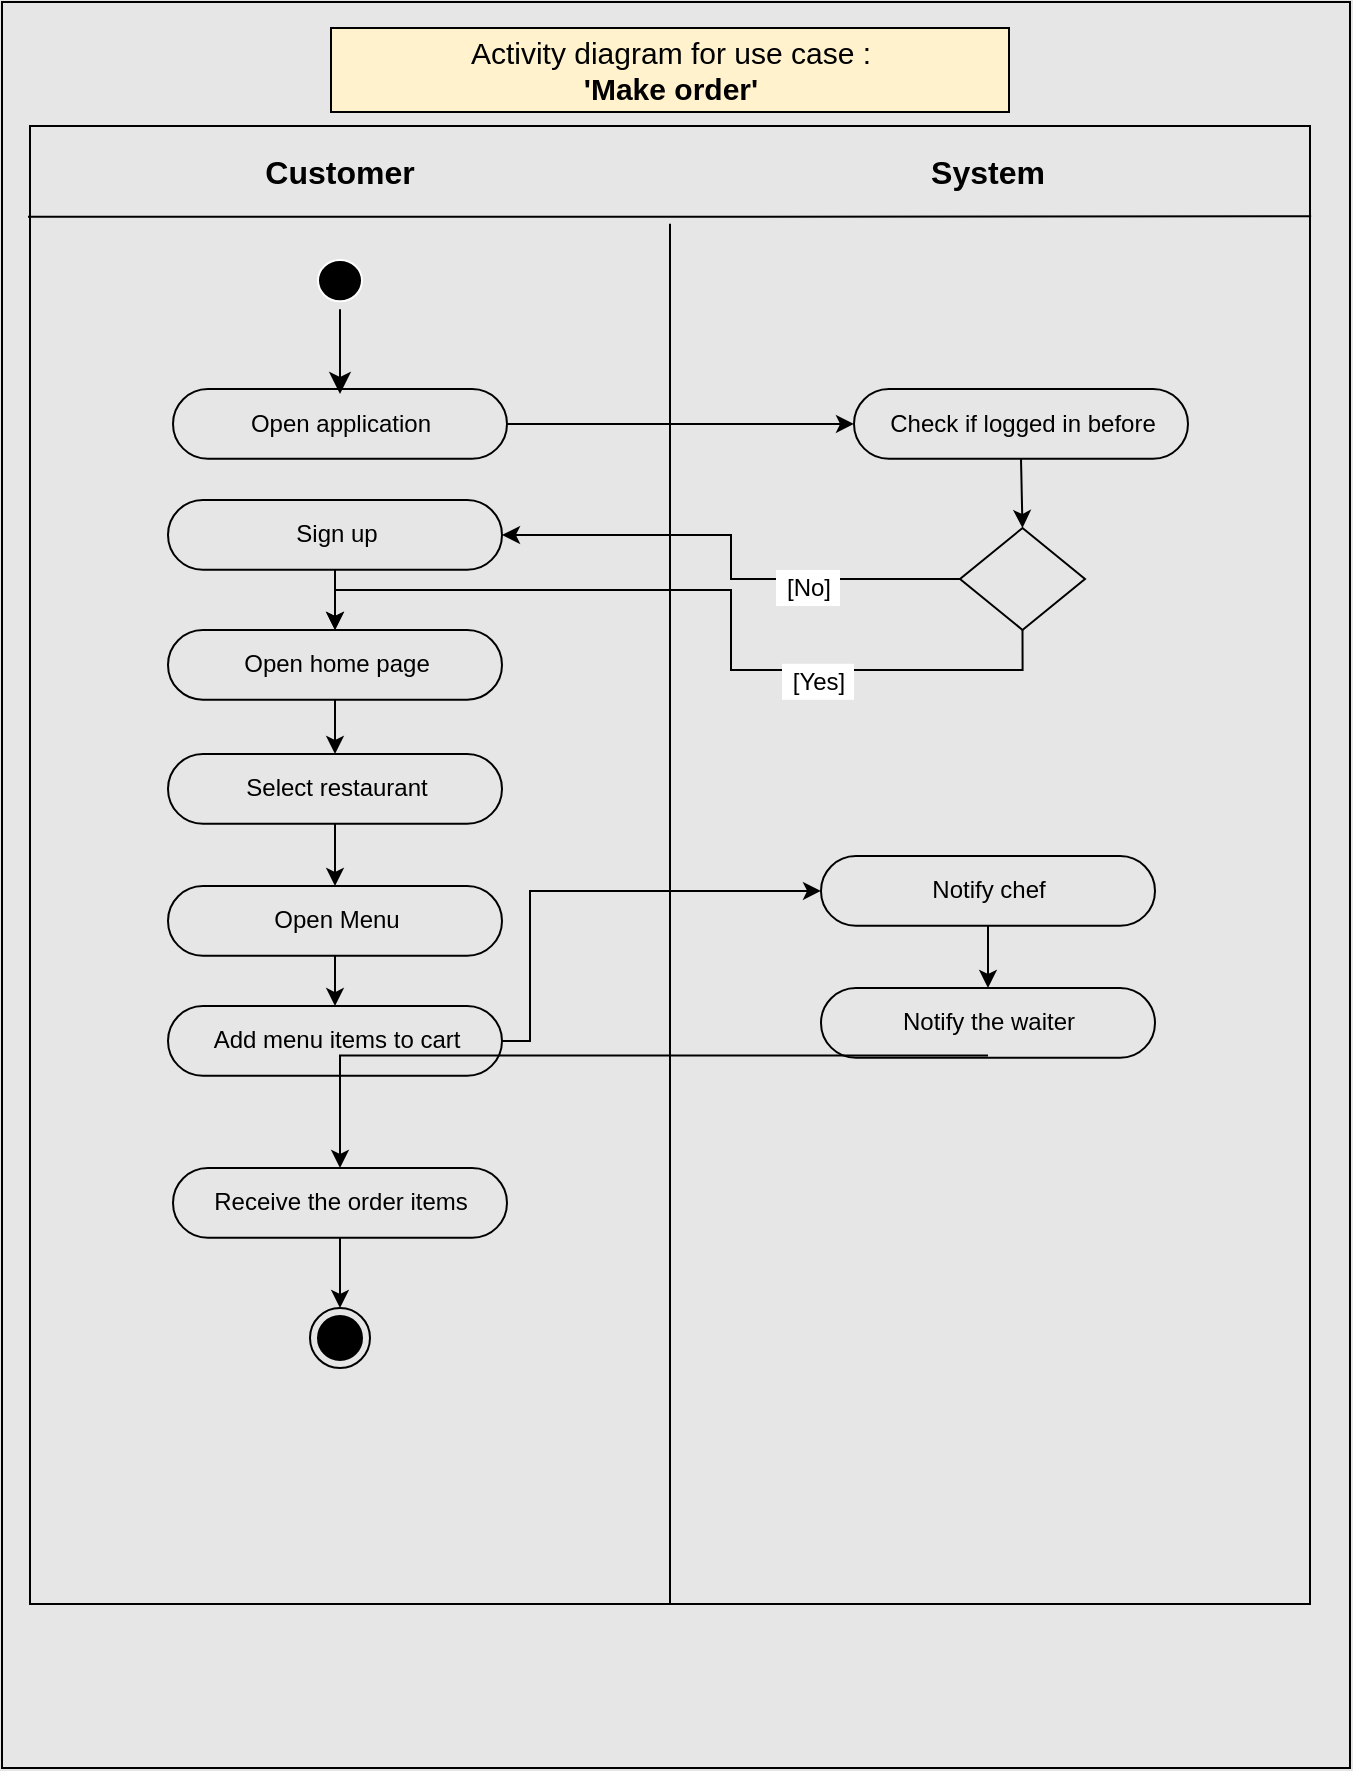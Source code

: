 <mxfile version="12.4.2" type="device" pages="6"><diagram id="Rqbdhm_RGkJyxg6phgdM" name="Activity-Make order"><mxGraphModel dx="868" dy="510" grid="0" gridSize="10" guides="1" tooltips="1" connect="1" arrows="1" fold="1" page="1" pageScale="1" pageWidth="700" pageHeight="1000" background="#E6E6E6" math="0" shadow="0"><root><mxCell id="tEahOFMlgHGcxigQ1SdP-0"/><mxCell id="tEahOFMlgHGcxigQ1SdP-1" parent="tEahOFMlgHGcxigQ1SdP-0"/><mxCell id="I73YzoN76-NSTYWMZ5BO-38" value="" style="rounded=0;whiteSpace=wrap;html=1;strokeColor=#000000;fillColor=none;" parent="tEahOFMlgHGcxigQ1SdP-1" vertex="1"><mxGeometry x="6" y="3" width="674" height="883" as="geometry"/></mxCell><mxCell id="-eePMjC8ENAwDKY_awbj-4" value="" style="group" parent="tEahOFMlgHGcxigQ1SdP-1" vertex="1" connectable="0"><mxGeometry x="20" y="65" width="640" height="739" as="geometry"/></mxCell><mxCell id="I73YzoN76-NSTYWMZ5BO-21" value="" style="group" parent="-eePMjC8ENAwDKY_awbj-4" vertex="1" connectable="0"><mxGeometry width="640" height="739" as="geometry"/></mxCell><mxCell id="-eePMjC8ENAwDKY_awbj-0" value="" style="rounded=0;whiteSpace=wrap;html=1;fillColor=none;" parent="I73YzoN76-NSTYWMZ5BO-21" vertex="1"><mxGeometry width="640" height="739" as="geometry"/></mxCell><mxCell id="-eePMjC8ENAwDKY_awbj-1" style="edgeStyle=orthogonalEdgeStyle;rounded=0;orthogonalLoop=1;jettySize=auto;html=1;entryX=0.5;entryY=1;entryDx=0;entryDy=0;endArrow=none;endFill=0;" parent="I73YzoN76-NSTYWMZ5BO-21" target="-eePMjC8ENAwDKY_awbj-0" edge="1"><mxGeometry relative="1" as="geometry"><Array as="points"><mxPoint x="320" y="340.987"/><mxPoint x="320" y="340.987"/></Array><mxPoint x="320" y="48.879" as="sourcePoint"/></mxGeometry></mxCell><mxCell id="-eePMjC8ENAwDKY_awbj-2" value="" style="endArrow=none;html=1;entryX=1.004;entryY=0.061;entryDx=0;entryDy=0;entryPerimeter=0;" parent="I73YzoN76-NSTYWMZ5BO-21" edge="1"><mxGeometry width="50" height="50" relative="1" as="geometry"><mxPoint x="-1" y="45.387" as="sourcePoint"/><mxPoint x="640.56" y="45.079" as="targetPoint"/><Array as="points"><mxPoint x="283" y="45.387"/></Array></mxGeometry></mxCell><mxCell id="I73YzoN76-NSTYWMZ5BO-36" value="" style="ellipse;html=1;shape=endState;fillColor=#000000;strokeColor=#000000;" parent="I73YzoN76-NSTYWMZ5BO-21" vertex="1"><mxGeometry x="140" y="591" width="30" height="30" as="geometry"/></mxCell><mxCell id="byMMqsUKfS7b24Fe9JxP-0" value="" style="ellipse;html=1;shape=startState;fillColor=#000000;strokeColor=#FFFFFF;" parent="I73YzoN76-NSTYWMZ5BO-21" vertex="1"><mxGeometry x="140" y="63" width="30" height="28.59" as="geometry"/></mxCell><mxCell id="jWrWxC2gtm3_AnJRXNDW-0" value="Open home page" style="html=1;dashed=0;whitespace=wrap;shape=mxgraph.dfd.start;fillColor=none;" parent="I73YzoN76-NSTYWMZ5BO-21" vertex="1"><mxGeometry x="69" y="251.981" width="167" height="34.913" as="geometry"/></mxCell><mxCell id="ymzqvd3mUtJPK5VjOT25-7" style="edgeStyle=orthogonalEdgeStyle;rounded=0;orthogonalLoop=1;jettySize=auto;html=1;exitX=1;exitY=0.5;exitDx=0;exitDy=0;exitPerimeter=0;entryX=0;entryY=0.5;entryDx=0;entryDy=0;entryPerimeter=0;" parent="I73YzoN76-NSTYWMZ5BO-21" source="ymzqvd3mUtJPK5VjOT25-0" target="ymzqvd3mUtJPK5VjOT25-6" edge="1"><mxGeometry relative="1" as="geometry"><Array as="points"><mxPoint x="250" y="457"/><mxPoint x="250" y="382"/></Array></mxGeometry></mxCell><mxCell id="ymzqvd3mUtJPK5VjOT25-0" value="Add menu items to cart" style="html=1;dashed=0;whitespace=wrap;shape=mxgraph.dfd.start;fillColor=none;" parent="I73YzoN76-NSTYWMZ5BO-21" vertex="1"><mxGeometry x="69" y="440.001" width="167" height="34.913" as="geometry"/></mxCell><mxCell id="I73YzoN76-NSTYWMZ5BO-13" value="Open Menu" style="html=1;dashed=0;whitespace=wrap;shape=mxgraph.dfd.start;fillColor=none;" parent="I73YzoN76-NSTYWMZ5BO-21" vertex="1"><mxGeometry x="69" y="379.998" width="167" height="34.913" as="geometry"/></mxCell><mxCell id="ymzqvd3mUtJPK5VjOT25-1" value="" style="edgeStyle=orthogonalEdgeStyle;rounded=0;orthogonalLoop=1;jettySize=auto;html=1;" parent="I73YzoN76-NSTYWMZ5BO-21" source="I73YzoN76-NSTYWMZ5BO-13" target="ymzqvd3mUtJPK5VjOT25-0" edge="1"><mxGeometry relative="1" as="geometry"/></mxCell><mxCell id="ymzqvd3mUtJPK5VjOT25-5" style="edgeStyle=orthogonalEdgeStyle;rounded=0;orthogonalLoop=1;jettySize=auto;html=1;exitX=0.5;exitY=1;exitDx=0;exitDy=0;entryX=0.5;entryY=0.5;entryDx=0;entryDy=-17.457;entryPerimeter=0;" parent="I73YzoN76-NSTYWMZ5BO-21" source="I73YzoN76-NSTYWMZ5BO-2" target="jWrWxC2gtm3_AnJRXNDW-0" edge="1"><mxGeometry relative="1" as="geometry"/></mxCell><mxCell id="I73YzoN76-NSTYWMZ5BO-2" value="" style="rhombus;whiteSpace=wrap;html=1;fillColor=none;" parent="I73YzoN76-NSTYWMZ5BO-21" vertex="1"><mxGeometry x="465" y="201" width="62.5" height="50.98" as="geometry"/></mxCell><mxCell id="I73YzoN76-NSTYWMZ5BO-5" value="Sign up" style="html=1;dashed=0;whitespace=wrap;shape=mxgraph.dfd.start;fillColor=none;" parent="I73YzoN76-NSTYWMZ5BO-21" vertex="1"><mxGeometry x="69" y="186.998" width="167" height="34.913" as="geometry"/></mxCell><mxCell id="I73YzoN76-NSTYWMZ5BO-4" style="edgeStyle=orthogonalEdgeStyle;rounded=0;orthogonalLoop=1;jettySize=auto;html=1;exitX=0;exitY=0.5;exitDx=0;exitDy=0;entryX=1;entryY=0.5;entryDx=0;entryDy=0;entryPerimeter=0;" parent="I73YzoN76-NSTYWMZ5BO-21" source="I73YzoN76-NSTYWMZ5BO-2" target="I73YzoN76-NSTYWMZ5BO-5" edge="1"><mxGeometry relative="1" as="geometry"/></mxCell><mxCell id="jWrWxC2gtm3_AnJRXNDW-1" style="edgeStyle=orthogonalEdgeStyle;rounded=0;orthogonalLoop=1;jettySize=auto;html=1;exitX=0.5;exitY=0.5;exitDx=0;exitDy=17.457;exitPerimeter=0;entryX=0.5;entryY=0.5;entryDx=0;entryDy=-17.457;entryPerimeter=0;" parent="I73YzoN76-NSTYWMZ5BO-21" source="I73YzoN76-NSTYWMZ5BO-5" target="jWrWxC2gtm3_AnJRXNDW-0" edge="1"><mxGeometry relative="1" as="geometry"/></mxCell><mxCell id="I73YzoN76-NSTYWMZ5BO-12" value="Select restaurant" style="html=1;dashed=0;whitespace=wrap;shape=mxgraph.dfd.start;fillColor=none;" parent="I73YzoN76-NSTYWMZ5BO-21" vertex="1"><mxGeometry x="69" y="314.001" width="167" height="34.913" as="geometry"/></mxCell><mxCell id="I73YzoN76-NSTYWMZ5BO-14" value="" style="edgeStyle=orthogonalEdgeStyle;rounded=0;orthogonalLoop=1;jettySize=auto;html=1;" parent="I73YzoN76-NSTYWMZ5BO-21" source="I73YzoN76-NSTYWMZ5BO-12" target="I73YzoN76-NSTYWMZ5BO-13" edge="1"><mxGeometry relative="1" as="geometry"/></mxCell><mxCell id="hlt9Wd19kK6kmcLHwEMw-0" style="edgeStyle=orthogonalEdgeStyle;rounded=0;orthogonalLoop=1;jettySize=auto;html=1;exitX=0.5;exitY=0.5;exitDx=0;exitDy=17.457;exitPerimeter=0;entryX=0.5;entryY=0.5;entryDx=0;entryDy=-17.457;entryPerimeter=0;" parent="I73YzoN76-NSTYWMZ5BO-21" source="jWrWxC2gtm3_AnJRXNDW-0" target="I73YzoN76-NSTYWMZ5BO-12" edge="1"><mxGeometry relative="1" as="geometry"/></mxCell><mxCell id="I73YzoN76-NSTYWMZ5BO-10" value="[Yes]" style="text;html=1;align=center;verticalAlign=middle;resizable=0;points=[];;autosize=1;fillColor=#ffffff;" parent="I73YzoN76-NSTYWMZ5BO-21" vertex="1"><mxGeometry x="376" y="268.897" width="36" height="18" as="geometry"/></mxCell><mxCell id="I73YzoN76-NSTYWMZ5BO-19" value="Notify the waiter" style="html=1;dashed=0;whitespace=wrap;shape=mxgraph.dfd.start;fillColor=none;" parent="I73YzoN76-NSTYWMZ5BO-21" vertex="1"><mxGeometry x="395.5" y="430.998" width="167" height="34.913" as="geometry"/></mxCell><mxCell id="I73YzoN76-NSTYWMZ5BO-27" style="edgeStyle=orthogonalEdgeStyle;rounded=0;orthogonalLoop=1;jettySize=auto;html=1;exitX=0.5;exitY=0.5;exitDx=0;exitDy=16.252;exitPerimeter=0;entryX=0.5;entryY=0.5;entryDx=0;entryDy=-17.457;entryPerimeter=0;" parent="I73YzoN76-NSTYWMZ5BO-21" source="I73YzoN76-NSTYWMZ5BO-19" target="ymzqvd3mUtJPK5VjOT25-9" edge="1"><mxGeometry relative="1" as="geometry"><mxPoint x="479" y="520" as="targetPoint"/></mxGeometry></mxCell><mxCell id="ymzqvd3mUtJPK5VjOT25-8" style="edgeStyle=orthogonalEdgeStyle;rounded=0;orthogonalLoop=1;jettySize=auto;html=1;exitX=0.5;exitY=0.5;exitDx=0;exitDy=17.457;exitPerimeter=0;entryX=0.5;entryY=0.5;entryDx=0;entryDy=-17.457;entryPerimeter=0;" parent="I73YzoN76-NSTYWMZ5BO-21" source="ymzqvd3mUtJPK5VjOT25-6" target="I73YzoN76-NSTYWMZ5BO-19" edge="1"><mxGeometry relative="1" as="geometry"/></mxCell><mxCell id="ymzqvd3mUtJPK5VjOT25-6" value="Notify chef" style="html=1;dashed=0;whitespace=wrap;shape=mxgraph.dfd.start;fillColor=none;" parent="I73YzoN76-NSTYWMZ5BO-21" vertex="1"><mxGeometry x="395.5" y="364.998" width="167" height="34.913" as="geometry"/></mxCell><mxCell id="ymzqvd3mUtJPK5VjOT25-10" style="edgeStyle=orthogonalEdgeStyle;rounded=0;orthogonalLoop=1;jettySize=auto;html=1;exitX=0.5;exitY=0.5;exitDx=0;exitDy=17.457;exitPerimeter=0;entryX=0.5;entryY=0;entryDx=0;entryDy=0;" parent="I73YzoN76-NSTYWMZ5BO-21" source="ymzqvd3mUtJPK5VjOT25-9" target="I73YzoN76-NSTYWMZ5BO-36" edge="1"><mxGeometry relative="1" as="geometry"/></mxCell><mxCell id="ymzqvd3mUtJPK5VjOT25-9" value="Receive the order items" style="html=1;dashed=0;whitespace=wrap;shape=mxgraph.dfd.start;fillColor=none;" parent="I73YzoN76-NSTYWMZ5BO-21" vertex="1"><mxGeometry x="71.5" y="520.998" width="167" height="34.913" as="geometry"/></mxCell><mxCell id="-eePMjC8ENAwDKY_awbj-3" value="&lt;font style=&quot;font-size: 16px&quot;&gt;&lt;b&gt;Customer&lt;/b&gt;&lt;/font&gt;" style="text;html=1;strokeColor=none;fillColor=none;align=center;verticalAlign=middle;whiteSpace=wrap;rounded=0;" parent="-eePMjC8ENAwDKY_awbj-4" vertex="1"><mxGeometry x="135" y="11.638" width="40" height="23.276" as="geometry"/></mxCell><mxCell id="-eePMjC8ENAwDKY_awbj-5" value="&lt;font style=&quot;font-size: 16px&quot;&gt;&lt;b&gt;System&lt;/b&gt;&lt;/font&gt;" style="text;html=1;strokeColor=none;fillColor=none;align=center;verticalAlign=middle;whiteSpace=wrap;rounded=0;" parent="-eePMjC8ENAwDKY_awbj-4" vertex="1"><mxGeometry x="459" y="11.638" width="40" height="23.276" as="geometry"/></mxCell><mxCell id="I73YzoN76-NSTYWMZ5BO-1" value="" style="edgeStyle=orthogonalEdgeStyle;rounded=0;orthogonalLoop=1;jettySize=auto;html=1;" parent="-eePMjC8ENAwDKY_awbj-4" source="-eePMjC8ENAwDKY_awbj-8" target="I73YzoN76-NSTYWMZ5BO-0" edge="1"><mxGeometry relative="1" as="geometry"/></mxCell><mxCell id="-eePMjC8ENAwDKY_awbj-8" value="Open application" style="html=1;dashed=0;whitespace=wrap;shape=mxgraph.dfd.start;fillColor=none;" parent="-eePMjC8ENAwDKY_awbj-4" vertex="1"><mxGeometry x="71.5" y="131.507" width="167" height="34.913" as="geometry"/></mxCell><mxCell id="ymzqvd3mUtJPK5VjOT25-3" style="edgeStyle=orthogonalEdgeStyle;rounded=0;orthogonalLoop=1;jettySize=auto;html=1;exitX=0.5;exitY=0.5;exitDx=0;exitDy=17.457;exitPerimeter=0;entryX=0.5;entryY=0;entryDx=0;entryDy=0;" parent="-eePMjC8ENAwDKY_awbj-4" source="I73YzoN76-NSTYWMZ5BO-0" target="I73YzoN76-NSTYWMZ5BO-2" edge="1"><mxGeometry relative="1" as="geometry"/></mxCell><mxCell id="I73YzoN76-NSTYWMZ5BO-0" value="Check if logged in before" style="html=1;dashed=0;whitespace=wrap;shape=mxgraph.dfd.start;fillColor=none;" parent="-eePMjC8ENAwDKY_awbj-4" vertex="1"><mxGeometry x="412" y="131.507" width="167" height="34.913" as="geometry"/></mxCell><mxCell id="byMMqsUKfS7b24Fe9JxP-1" value="" style="edgeStyle=orthogonalEdgeStyle;html=1;verticalAlign=bottom;endArrow=classic;endSize=8;strokeColor=#000000;entryX=0.5;entryY=0.5;entryDx=0;entryDy=-15;entryPerimeter=0;endFill=1;" parent="-eePMjC8ENAwDKY_awbj-4" source="byMMqsUKfS7b24Fe9JxP-0" target="-eePMjC8ENAwDKY_awbj-8" edge="1"><mxGeometry relative="1" as="geometry"><mxPoint x="112" y="393.357" as="targetPoint"/></mxGeometry></mxCell><mxCell id="I73YzoN76-NSTYWMZ5BO-6" value="[No]" style="text;html=1;align=center;verticalAlign=middle;resizable=0;points=[];;autosize=1;fillColor=#ffffff;" parent="-eePMjC8ENAwDKY_awbj-4" vertex="1"><mxGeometry x="373" y="222.001" width="32" height="18" as="geometry"/></mxCell><mxCell id="I73YzoN76-NSTYWMZ5BO-22" value="&lt;h3&gt;&lt;font style=&quot;font-size: 15px ; font-weight: normal&quot;&gt;Activity diagram for use case :&lt;br&gt;&lt;/font&gt;&lt;font style=&quot;font-size: 15px&quot;&gt;'Make order'&lt;/font&gt;&lt;/h3&gt;" style="rounded=0;whiteSpace=wrap;html=1;strokeColor=#000000;fillColor=#fff2cc;" parent="tEahOFMlgHGcxigQ1SdP-1" vertex="1"><mxGeometry x="170.5" y="16" width="339" height="42" as="geometry"/></mxCell></root></mxGraphModel></diagram><diagram name="Activity-Search for restaurant" id="b-Wj9L1gXF5GwZsH4z2M"><mxGraphModel dx="868" dy="510" grid="0" gridSize="10" guides="1" tooltips="1" connect="1" arrows="1" fold="1" page="1" pageScale="1" pageWidth="700" pageHeight="1000" background="#E6E6E6" math="0" shadow="0"><root><mxCell id="qmMsr87fIabtTUcnb323-0"/><mxCell id="qmMsr87fIabtTUcnb323-1" parent="qmMsr87fIabtTUcnb323-0"/><mxCell id="qmMsr87fIabtTUcnb323-2" value="" style="rounded=0;whiteSpace=wrap;html=1;strokeColor=#000000;fillColor=none;" parent="qmMsr87fIabtTUcnb323-1" vertex="1"><mxGeometry x="6" y="3" width="674" height="816" as="geometry"/></mxCell><mxCell id="qmMsr87fIabtTUcnb323-3" value="" style="group" parent="qmMsr87fIabtTUcnb323-1" vertex="1" connectable="0"><mxGeometry x="20" y="65" width="640" height="739" as="geometry"/></mxCell><mxCell id="qmMsr87fIabtTUcnb323-4" value="" style="group" parent="qmMsr87fIabtTUcnb323-3" vertex="1" connectable="0"><mxGeometry width="640" height="739" as="geometry"/></mxCell><mxCell id="qmMsr87fIabtTUcnb323-5" value="" style="rounded=0;whiteSpace=wrap;html=1;fillColor=none;" parent="qmMsr87fIabtTUcnb323-4" vertex="1"><mxGeometry width="640" height="739" as="geometry"/></mxCell><mxCell id="qmMsr87fIabtTUcnb323-6" style="edgeStyle=orthogonalEdgeStyle;rounded=0;orthogonalLoop=1;jettySize=auto;html=1;entryX=0.5;entryY=1;entryDx=0;entryDy=0;endArrow=none;endFill=0;" parent="qmMsr87fIabtTUcnb323-4" target="qmMsr87fIabtTUcnb323-5" edge="1"><mxGeometry relative="1" as="geometry"><Array as="points"><mxPoint x="320" y="340.987"/><mxPoint x="320" y="340.987"/></Array><mxPoint x="320" y="48.879" as="sourcePoint"/></mxGeometry></mxCell><mxCell id="qmMsr87fIabtTUcnb323-7" value="" style="endArrow=none;html=1;entryX=1.004;entryY=0.061;entryDx=0;entryDy=0;entryPerimeter=0;" parent="qmMsr87fIabtTUcnb323-4" edge="1"><mxGeometry width="50" height="50" relative="1" as="geometry"><mxPoint x="-1" y="45.387" as="sourcePoint"/><mxPoint x="640.56" y="45.079" as="targetPoint"/><Array as="points"><mxPoint x="283" y="45.387"/></Array></mxGeometry></mxCell><mxCell id="qmMsr87fIabtTUcnb323-8" style="edgeStyle=orthogonalEdgeStyle;rounded=0;orthogonalLoop=1;jettySize=auto;html=1;exitX=0;exitY=0.5;exitDx=0;exitDy=0;entryX=0.5;entryY=0.5;entryDx=0;entryDy=-16.252;entryPerimeter=0;" parent="qmMsr87fIabtTUcnb323-4" source="qmMsr87fIabtTUcnb323-10" target="qmMsr87fIabtTUcnb323-12" edge="1"><mxGeometry relative="1" as="geometry"/></mxCell><mxCell id="qmMsr87fIabtTUcnb323-9" style="edgeStyle=orthogonalEdgeStyle;rounded=0;orthogonalLoop=1;jettySize=auto;html=1;exitX=1;exitY=0.5;exitDx=0;exitDy=0;entryX=0.5;entryY=0.5;entryDx=0;entryDy=-16.25;entryPerimeter=0;" parent="qmMsr87fIabtTUcnb323-4" source="qmMsr87fIabtTUcnb323-10" target="qmMsr87fIabtTUcnb323-14" edge="1"><mxGeometry relative="1" as="geometry"/></mxCell><mxCell id="qmMsr87fIabtTUcnb323-10" value="" style="rhombus;whiteSpace=wrap;html=1;fillColor=none;" parent="qmMsr87fIabtTUcnb323-4" vertex="1"><mxGeometry x="439" y="402.001" width="80" height="58.744" as="geometry"/></mxCell><mxCell id="qmMsr87fIabtTUcnb323-11" style="edgeStyle=orthogonalEdgeStyle;rounded=0;orthogonalLoop=1;jettySize=auto;html=1;exitX=0;exitY=0.5;exitDx=0;exitDy=0;exitPerimeter=0;entryX=0.5;entryY=0.5;entryDx=0;entryDy=-17.457;entryPerimeter=0;endArrow=classic;endFill=1;strokeColor=#000000;" parent="qmMsr87fIabtTUcnb323-4" source="qmMsr87fIabtTUcnb323-12" target="qmMsr87fIabtTUcnb323-18" edge="1"><mxGeometry relative="1" as="geometry"/></mxCell><mxCell id="qmMsr87fIabtTUcnb323-12" value="List the results" style="html=1;dashed=0;whitespace=wrap;shape=mxgraph.dfd.start;fillColor=none;" parent="qmMsr87fIabtTUcnb323-4" vertex="1"><mxGeometry x="332" y="488.002" width="113" height="34.913" as="geometry"/></mxCell><mxCell id="qmMsr87fIabtTUcnb323-13" style="edgeStyle=orthogonalEdgeStyle;rounded=0;orthogonalLoop=1;jettySize=auto;html=1;exitX=0.5;exitY=0.5;exitDx=0;exitDy=17.455;exitPerimeter=0;entryX=1;entryY=0.5;entryDx=0;entryDy=0;" parent="qmMsr87fIabtTUcnb323-4" target="qmMsr87fIabtTUcnb323-19" edge="1" source="qmMsr87fIabtTUcnb323-14"><mxGeometry relative="1" as="geometry"><mxPoint x="556.333" y="655.81" as="sourcePoint"/><mxPoint x="164.429" y="659.143" as="targetPoint"/><Array as="points"><mxPoint x="548" y="590"/></Array></mxGeometry></mxCell><mxCell id="qmMsr87fIabtTUcnb323-14" value="No matching results message" style="html=1;dashed=0;whitespace=wrap;shape=mxgraph.dfd.start;fillColor=none;" parent="qmMsr87fIabtTUcnb323-4" vertex="1"><mxGeometry x="462" y="488" width="172" height="34.91" as="geometry"/></mxCell><mxCell id="qmMsr87fIabtTUcnb323-15" value="[Found]" style="text;html=1;align=center;verticalAlign=middle;resizable=0;points=[];;autosize=1;fillColor=#ffffff;" parent="qmMsr87fIabtTUcnb323-4" vertex="1"><mxGeometry x="353" y="446.0" width="51" height="18" as="geometry"/></mxCell><mxCell id="qmMsr87fIabtTUcnb323-16" value="[Not found]" style="text;html=1;align=center;verticalAlign=middle;resizable=0;points=[];;autosize=1;fillColor=#ffffff;" parent="qmMsr87fIabtTUcnb323-4" vertex="1"><mxGeometry x="525" y="448.0" width="69" height="18" as="geometry"/></mxCell><mxCell id="qmMsr87fIabtTUcnb323-17" style="edgeStyle=orthogonalEdgeStyle;rounded=0;orthogonalLoop=1;jettySize=auto;html=1;exitX=0.5;exitY=0.5;exitDx=0;exitDy=17.457;exitPerimeter=0;entryX=0;entryY=0.5;entryDx=0;entryDy=0;" parent="qmMsr87fIabtTUcnb323-4" source="qmMsr87fIabtTUcnb323-18" target="qmMsr87fIabtTUcnb323-19" edge="1"><mxGeometry relative="1" as="geometry"/></mxCell><mxCell id="qmMsr87fIabtTUcnb323-18" value="View the output" style="html=1;dashed=0;whitespace=wrap;shape=mxgraph.dfd.start;fillColor=none;" parent="qmMsr87fIabtTUcnb323-4" vertex="1"><mxGeometry x="80" y="526.998" width="167" height="34.913" as="geometry"/></mxCell><mxCell id="qmMsr87fIabtTUcnb323-19" value="" style="ellipse;html=1;shape=endState;fillColor=#000000;strokeColor=#000000;" parent="qmMsr87fIabtTUcnb323-4" vertex="1"><mxGeometry x="261" y="575" width="30" height="30" as="geometry"/></mxCell><mxCell id="qmMsr87fIabtTUcnb323-20" value="" style="ellipse;html=1;shape=startState;fillColor=#000000;strokeColor=#FFFFFF;" parent="qmMsr87fIabtTUcnb323-4" vertex="1"><mxGeometry x="140" y="63" width="30" height="28.59" as="geometry"/></mxCell><mxCell id="qmMsr87fIabtTUcnb323-21" value="Open home page" style="html=1;dashed=0;whitespace=wrap;shape=mxgraph.dfd.start;fillColor=none;" parent="qmMsr87fIabtTUcnb323-4" vertex="1"><mxGeometry x="71.5" y="199.001" width="167" height="34.913" as="geometry"/></mxCell><mxCell id="qmMsr87fIabtTUcnb323-37" value="Enter search word" style="html=1;dashed=0;whitespace=wrap;shape=mxgraph.dfd.start;fillColor=none;" parent="qmMsr87fIabtTUcnb323-4" vertex="1"><mxGeometry x="71.5" y="272.001" width="167" height="34.913" as="geometry"/></mxCell><mxCell id="peuZ07ANyMawQpizt3_Y-0" style="edgeStyle=orthogonalEdgeStyle;rounded=0;orthogonalLoop=1;jettySize=auto;html=1;exitX=0.5;exitY=0.5;exitDx=0;exitDy=17.457;exitPerimeter=0;" parent="qmMsr87fIabtTUcnb323-4" source="qmMsr87fIabtTUcnb323-21" target="qmMsr87fIabtTUcnb323-37" edge="1"><mxGeometry relative="1" as="geometry"/></mxCell><mxCell id="qmMsr87fIabtTUcnb323-39" value="Use filtering option" style="html=1;dashed=0;whitespace=wrap;shape=mxgraph.dfd.start;fillColor=none;" parent="qmMsr87fIabtTUcnb323-4" vertex="1"><mxGeometry x="71.5" y="335.998" width="167" height="34.913" as="geometry"/></mxCell><mxCell id="qmMsr87fIabtTUcnb323-36" value="" style="edgeStyle=orthogonalEdgeStyle;rounded=0;orthogonalLoop=1;jettySize=auto;html=1;" parent="qmMsr87fIabtTUcnb323-4" source="qmMsr87fIabtTUcnb323-37" target="qmMsr87fIabtTUcnb323-39" edge="1"><mxGeometry relative="1" as="geometry"/></mxCell><mxCell id="qmMsr87fIabtTUcnb323-41" value="Check the results" style="html=1;dashed=0;whitespace=wrap;shape=mxgraph.dfd.start;fillColor=none;" parent="qmMsr87fIabtTUcnb323-4" vertex="1"><mxGeometry x="395.5" y="335.998" width="167" height="34.913" as="geometry"/></mxCell><mxCell id="qmMsr87fIabtTUcnb323-38" style="edgeStyle=orthogonalEdgeStyle;rounded=0;orthogonalLoop=1;jettySize=auto;html=1;exitX=1;exitY=0.5;exitDx=0;exitDy=0;exitPerimeter=0;entryX=0;entryY=0.5;entryDx=0;entryDy=0;entryPerimeter=0;" parent="qmMsr87fIabtTUcnb323-4" source="qmMsr87fIabtTUcnb323-39" target="qmMsr87fIabtTUcnb323-41" edge="1"><mxGeometry relative="1" as="geometry"/></mxCell><mxCell id="qmMsr87fIabtTUcnb323-40" style="edgeStyle=orthogonalEdgeStyle;rounded=0;orthogonalLoop=1;jettySize=auto;html=1;exitX=0.5;exitY=0.5;exitDx=0;exitDy=16.252;exitPerimeter=0;entryX=0.5;entryY=0;entryDx=0;entryDy=0;" parent="qmMsr87fIabtTUcnb323-4" source="qmMsr87fIabtTUcnb323-41" target="qmMsr87fIabtTUcnb323-10" edge="1"><mxGeometry relative="1" as="geometry"/></mxCell><mxCell id="qmMsr87fIabtTUcnb323-23" value="&lt;font style=&quot;font-size: 16px&quot;&gt;&lt;b&gt;Customer&lt;/b&gt;&lt;/font&gt;" style="text;html=1;strokeColor=none;fillColor=none;align=center;verticalAlign=middle;whiteSpace=wrap;rounded=0;" parent="qmMsr87fIabtTUcnb323-3" vertex="1"><mxGeometry x="135" y="11.638" width="40" height="23.276" as="geometry"/></mxCell><mxCell id="qmMsr87fIabtTUcnb323-24" value="&lt;font style=&quot;font-size: 16px&quot;&gt;&lt;b&gt;System&lt;/b&gt;&lt;/font&gt;" style="text;html=1;strokeColor=none;fillColor=none;align=center;verticalAlign=middle;whiteSpace=wrap;rounded=0;" parent="qmMsr87fIabtTUcnb323-3" vertex="1"><mxGeometry x="459" y="11.638" width="40" height="23.276" as="geometry"/></mxCell><mxCell id="qmMsr87fIabtTUcnb323-26" value="Open application" style="html=1;dashed=0;whitespace=wrap;shape=mxgraph.dfd.start;fillColor=none;" parent="qmMsr87fIabtTUcnb323-3" vertex="1"><mxGeometry x="71.5" y="131.507" width="167" height="34.913" as="geometry"/></mxCell><mxCell id="qmMsr87fIabtTUcnb323-29" value="" style="edgeStyle=orthogonalEdgeStyle;html=1;verticalAlign=bottom;endArrow=classic;endSize=8;strokeColor=#000000;entryX=0.5;entryY=0.5;entryDx=0;entryDy=-15;entryPerimeter=0;endFill=1;" parent="qmMsr87fIabtTUcnb323-3" source="qmMsr87fIabtTUcnb323-20" target="qmMsr87fIabtTUcnb323-26" edge="1"><mxGeometry relative="1" as="geometry"><mxPoint x="112" y="393.357" as="targetPoint"/></mxGeometry></mxCell><mxCell id="qmMsr87fIabtTUcnb323-32" style="edgeStyle=orthogonalEdgeStyle;rounded=0;orthogonalLoop=1;jettySize=auto;html=1;exitX=0.5;exitY=0.5;exitDx=0;exitDy=17.457;exitPerimeter=0;entryX=0.5;entryY=0.5;entryDx=0;entryDy=-17.457;entryPerimeter=0;" parent="qmMsr87fIabtTUcnb323-3" source="qmMsr87fIabtTUcnb323-26" target="qmMsr87fIabtTUcnb323-21" edge="1"><mxGeometry relative="1" as="geometry"><mxPoint x="155" y="219" as="sourcePoint"/></mxGeometry></mxCell><mxCell id="qmMsr87fIabtTUcnb323-42" value="&lt;h3&gt;&lt;font style=&quot;font-size: 15px ; font-weight: normal&quot;&gt;Activity diagram for use case :&lt;br&gt;&lt;/font&gt;&lt;font style=&quot;font-size: 15px&quot;&gt;'Search for a restaurant'&lt;/font&gt;&lt;/h3&gt;" style="rounded=0;whiteSpace=wrap;html=1;strokeColor=#000000;fillColor=#fff2cc;" parent="qmMsr87fIabtTUcnb323-1" vertex="1"><mxGeometry x="170.5" y="16" width="339" height="42" as="geometry"/></mxCell></root></mxGraphModel></diagram><diagram name="Activity-Sign up" id="fAcz0zoOFSGqXrbQ_VTo"><mxGraphModel dx="496" dy="291" grid="0" gridSize="10" guides="1" tooltips="1" connect="1" arrows="1" fold="1" page="1" pageScale="1" pageWidth="700" pageHeight="1000" background="#E6E6E6" math="0" shadow="0"><root><mxCell id="bArWyTVA7xC0_d_JMWw5-0"/><mxCell id="bArWyTVA7xC0_d_JMWw5-1" parent="bArWyTVA7xC0_d_JMWw5-0"/><mxCell id="bArWyTVA7xC0_d_JMWw5-2" value="" style="rounded=0;whiteSpace=wrap;html=1;strokeColor=#000000;fillColor=none;" parent="bArWyTVA7xC0_d_JMWw5-1" vertex="1"><mxGeometry x="6" y="3" width="674" height="766" as="geometry"/></mxCell><mxCell id="bArWyTVA7xC0_d_JMWw5-3" value="" style="group" parent="bArWyTVA7xC0_d_JMWw5-1" vertex="1" connectable="0"><mxGeometry x="20" y="65" width="640" height="694" as="geometry"/></mxCell><mxCell id="bArWyTVA7xC0_d_JMWw5-4" value="" style="group" parent="bArWyTVA7xC0_d_JMWw5-3" vertex="1" connectable="0"><mxGeometry width="640" height="694" as="geometry"/></mxCell><mxCell id="bArWyTVA7xC0_d_JMWw5-5" value="" style="rounded=0;whiteSpace=wrap;html=1;fillColor=none;" parent="bArWyTVA7xC0_d_JMWw5-4" vertex="1"><mxGeometry width="640" height="694" as="geometry"/></mxCell><mxCell id="bArWyTVA7xC0_d_JMWw5-6" style="edgeStyle=orthogonalEdgeStyle;rounded=0;orthogonalLoop=1;jettySize=auto;html=1;entryX=0.5;entryY=1;entryDx=0;entryDy=0;endArrow=none;endFill=0;" parent="bArWyTVA7xC0_d_JMWw5-4" target="bArWyTVA7xC0_d_JMWw5-5" edge="1"><mxGeometry relative="1" as="geometry"><Array as="points"><mxPoint x="320" y="320.224"/><mxPoint x="320" y="320.224"/></Array><mxPoint x="320" y="45.902" as="sourcePoint"/></mxGeometry></mxCell><mxCell id="bArWyTVA7xC0_d_JMWw5-7" value="" style="endArrow=none;html=1;entryX=1.004;entryY=0.061;entryDx=0;entryDy=0;entryPerimeter=0;" parent="bArWyTVA7xC0_d_JMWw5-4" edge="1"><mxGeometry width="50" height="50" relative="1" as="geometry"><mxPoint x="-1" y="42.624" as="sourcePoint"/><mxPoint x="640.56" y="42.334" as="targetPoint"/><Array as="points"><mxPoint x="283" y="42.624"/></Array></mxGeometry></mxCell><mxCell id="bArWyTVA7xC0_d_JMWw5-8" style="edgeStyle=orthogonalEdgeStyle;rounded=0;orthogonalLoop=1;jettySize=auto;html=1;exitX=0;exitY=0.5;exitDx=0;exitDy=0;entryX=1;entryY=0.5;entryDx=0;entryDy=0;entryPerimeter=0;" parent="bArWyTVA7xC0_d_JMWw5-4" source="bArWyTVA7xC0_d_JMWw5-10" target="bArWyTVA7xC0_d_JMWw5-40" edge="1"><mxGeometry relative="1" as="geometry"/></mxCell><mxCell id="bArWyTVA7xC0_d_JMWw5-9" style="edgeStyle=orthogonalEdgeStyle;rounded=0;orthogonalLoop=1;jettySize=auto;html=1;exitX=1;exitY=0.5;exitDx=0;exitDy=0;entryX=0.5;entryY=0.5;entryDx=0;entryDy=-16.25;entryPerimeter=0;" parent="bArWyTVA7xC0_d_JMWw5-4" source="bArWyTVA7xC0_d_JMWw5-10" target="bArWyTVA7xC0_d_JMWw5-14" edge="1"><mxGeometry relative="1" as="geometry"/></mxCell><mxCell id="bArWyTVA7xC0_d_JMWw5-10" value="" style="rhombus;whiteSpace=wrap;html=1;fillColor=none;" parent="bArWyTVA7xC0_d_JMWw5-4" vertex="1"><mxGeometry x="439" y="312.723" width="80" height="55.167" as="geometry"/></mxCell><mxCell id="bArWyTVA7xC0_d_JMWw5-51" style="edgeStyle=orthogonalEdgeStyle;rounded=0;orthogonalLoop=1;jettySize=auto;html=1;exitX=0.5;exitY=0.5;exitDx=0;exitDy=17.455;exitPerimeter=0;entryX=0.5;entryY=0.5;entryDx=0;entryDy=-17.457;entryPerimeter=0;endArrow=classic;endFill=1;strokeColor=#000000;" parent="bArWyTVA7xC0_d_JMWw5-4" source="bArWyTVA7xC0_d_JMWw5-14" target="bArWyTVA7xC0_d_JMWw5-18" edge="1"><mxGeometry relative="1" as="geometry"/></mxCell><mxCell id="bArWyTVA7xC0_d_JMWw5-14" value="Store user data" style="html=1;dashed=0;whitespace=wrap;shape=mxgraph.dfd.start;fillColor=none;" parent="bArWyTVA7xC0_d_JMWw5-4" vertex="1"><mxGeometry x="460" y="410.39" width="172" height="32.784" as="geometry"/></mxCell><mxCell id="bArWyTVA7xC0_d_JMWw5-15" value="[Existing before or &lt;br&gt;invalid data]" style="text;html=1;align=center;verticalAlign=middle;resizable=0;points=[];;autosize=1;fillColor=#ffffff;" parent="bArWyTVA7xC0_d_JMWw5-4" vertex="1"><mxGeometry x="326" y="344.408" width="107" height="32" as="geometry"/></mxCell><mxCell id="bArWyTVA7xC0_d_JMWw5-16" value="[valid]" style="text;html=1;align=center;verticalAlign=middle;resizable=0;points=[];;autosize=1;fillColor=#ffffff;" parent="bArWyTVA7xC0_d_JMWw5-4" vertex="1"><mxGeometry x="533" y="350.982" width="41" height="18" as="geometry"/></mxCell><mxCell id="bArWyTVA7xC0_d_JMWw5-52" style="edgeStyle=orthogonalEdgeStyle;rounded=0;orthogonalLoop=1;jettySize=auto;html=1;exitX=0.5;exitY=0.5;exitDx=0;exitDy=17.457;exitPerimeter=0;entryX=0;entryY=0.5;entryDx=0;entryDy=0;endArrow=classic;endFill=1;strokeColor=#000000;" parent="bArWyTVA7xC0_d_JMWw5-4" source="bArWyTVA7xC0_d_JMWw5-18" target="bArWyTVA7xC0_d_JMWw5-19" edge="1"><mxGeometry relative="1" as="geometry"><Array as="points"><mxPoint x="159" y="555.951"/></Array></mxGeometry></mxCell><mxCell id="bArWyTVA7xC0_d_JMWw5-18" value="Log into the application" style="html=1;dashed=0;whitespace=wrap;shape=mxgraph.dfd.start;fillColor=none;" parent="bArWyTVA7xC0_d_JMWw5-4" vertex="1"><mxGeometry x="75" y="502.42" width="167" height="32.787" as="geometry"/></mxCell><mxCell id="bArWyTVA7xC0_d_JMWw5-19" value="" style="ellipse;html=1;shape=endState;fillColor=#000000;strokeColor=#000000;" parent="bArWyTVA7xC0_d_JMWw5-4" vertex="1"><mxGeometry x="183" y="541.865" width="30" height="28.173" as="geometry"/></mxCell><mxCell id="bArWyTVA7xC0_d_JMWw5-20" value="" style="ellipse;html=1;shape=startState;fillColor=#000000;strokeColor=#FFFFFF;" parent="bArWyTVA7xC0_d_JMWw5-4" vertex="1"><mxGeometry x="140" y="59.164" width="30" height="26.849" as="geometry"/></mxCell><mxCell id="bArWyTVA7xC0_d_JMWw5-44" value="Choose to sign up" style="html=1;dashed=0;whitespace=wrap;shape=mxgraph.dfd.start;fillColor=none;" parent="bArWyTVA7xC0_d_JMWw5-4" vertex="1"><mxGeometry x="71.5" y="187.819" width="167" height="32.787" as="geometry"/></mxCell><mxCell id="bArWyTVA7xC0_d_JMWw5-49" style="edgeStyle=orthogonalEdgeStyle;rounded=0;orthogonalLoop=1;jettySize=auto;html=1;exitX=1;exitY=0.5;exitDx=0;exitDy=0;exitPerimeter=0;entryX=0;entryY=0.5;entryDx=0;entryDy=0;entryPerimeter=0;endArrow=classic;endFill=1;strokeColor=#000000;" parent="bArWyTVA7xC0_d_JMWw5-4" source="bArWyTVA7xC0_d_JMWw5-38" target="bArWyTVA7xC0_d_JMWw5-42" edge="1"><mxGeometry relative="1" as="geometry"><Array as="points"><mxPoint x="376" y="320.235"/><mxPoint x="376" y="272.341"/></Array></mxGeometry></mxCell><mxCell id="bArWyTVA7xC0_d_JMWw5-38" value="Submit the data" style="html=1;dashed=0;whitespace=wrap;shape=mxgraph.dfd.start;fillColor=none;" parent="bArWyTVA7xC0_d_JMWw5-4" vertex="1"><mxGeometry x="71.5" y="304.272" width="167" height="32.787" as="geometry"/></mxCell><mxCell id="bArWyTVA7xC0_d_JMWw5-35" value="Enter personal data (name, email, &lt;br&gt;password, phone number)" style="html=1;dashed=0;whitespace=wrap;shape=mxgraph.dfd.start;fillColor=none;" parent="bArWyTVA7xC0_d_JMWw5-4" vertex="1"><mxGeometry x="30.5" y="246.985" width="249" height="32.784" as="geometry"/></mxCell><mxCell id="bArWyTVA7xC0_d_JMWw5-46" style="edgeStyle=orthogonalEdgeStyle;rounded=0;orthogonalLoop=1;jettySize=auto;html=1;exitX=0.5;exitY=0.5;exitDx=0;exitDy=17.457;exitPerimeter=0;entryX=0.5;entryY=0.5;entryDx=0;entryDy=-17.457;entryPerimeter=0;endArrow=classic;endFill=1;strokeColor=#000000;" parent="bArWyTVA7xC0_d_JMWw5-4" source="bArWyTVA7xC0_d_JMWw5-44" target="bArWyTVA7xC0_d_JMWw5-35" edge="1"><mxGeometry relative="1" as="geometry"/></mxCell><mxCell id="bArWyTVA7xC0_d_JMWw5-47" style="edgeStyle=orthogonalEdgeStyle;rounded=0;orthogonalLoop=1;jettySize=auto;html=1;exitX=0.5;exitY=0.5;exitDx=0;exitDy=17.455;exitPerimeter=0;entryX=0.5;entryY=0.5;entryDx=0;entryDy=-17.457;entryPerimeter=0;endArrow=classic;endFill=1;strokeColor=#000000;" parent="bArWyTVA7xC0_d_JMWw5-4" source="bArWyTVA7xC0_d_JMWw5-35" target="bArWyTVA7xC0_d_JMWw5-38" edge="1"><mxGeometry relative="1" as="geometry"/></mxCell><mxCell id="bArWyTVA7xC0_d_JMWw5-42" value="Check and validate the data" style="html=1;dashed=0;whitespace=wrap;shape=mxgraph.dfd.start;fillColor=none;" parent="bArWyTVA7xC0_d_JMWw5-4" vertex="1"><mxGeometry x="395.5" y="256.374" width="167" height="32.787" as="geometry"/></mxCell><mxCell id="bArWyTVA7xC0_d_JMWw5-41" style="edgeStyle=orthogonalEdgeStyle;rounded=0;orthogonalLoop=1;jettySize=auto;html=1;exitX=0.5;exitY=0.5;exitDx=0;exitDy=16.252;exitPerimeter=0;entryX=0.5;entryY=0;entryDx=0;entryDy=0;" parent="bArWyTVA7xC0_d_JMWw5-4" source="bArWyTVA7xC0_d_JMWw5-42" target="bArWyTVA7xC0_d_JMWw5-10" edge="1"><mxGeometry relative="1" as="geometry"/></mxCell><mxCell id="bArWyTVA7xC0_d_JMWw5-50" style="edgeStyle=orthogonalEdgeStyle;rounded=0;orthogonalLoop=1;jettySize=auto;html=1;exitX=0;exitY=0.5;exitDx=0;exitDy=0;exitPerimeter=0;entryX=0;entryY=0.5;entryDx=0;entryDy=0;entryPerimeter=0;endArrow=classic;endFill=1;strokeColor=#000000;" parent="bArWyTVA7xC0_d_JMWw5-4" source="bArWyTVA7xC0_d_JMWw5-40" target="bArWyTVA7xC0_d_JMWw5-38" edge="1"><mxGeometry relative="1" as="geometry"/></mxCell><mxCell id="bArWyTVA7xC0_d_JMWw5-40" value="Re-enter the data" style="html=1;dashed=0;whitespace=wrap;shape=mxgraph.dfd.start;fillColor=none;" parent="bArWyTVA7xC0_d_JMWw5-4" vertex="1"><mxGeometry x="71.5" y="367.893" width="167" height="32.787" as="geometry"/></mxCell><mxCell id="bArWyTVA7xC0_d_JMWw5-23" value="&lt;font style=&quot;font-size: 16px&quot;&gt;&lt;b&gt;User&lt;/b&gt;&lt;/font&gt;" style="text;html=1;strokeColor=none;fillColor=none;align=center;verticalAlign=middle;whiteSpace=wrap;rounded=0;" parent="bArWyTVA7xC0_d_JMWw5-3" vertex="1"><mxGeometry x="135" y="10.929" width="40" height="21.858" as="geometry"/></mxCell><mxCell id="bArWyTVA7xC0_d_JMWw5-24" value="&lt;font style=&quot;font-size: 16px&quot;&gt;&lt;b&gt;System&lt;/b&gt;&lt;/font&gt;" style="text;html=1;strokeColor=none;fillColor=none;align=center;verticalAlign=middle;whiteSpace=wrap;rounded=0;" parent="bArWyTVA7xC0_d_JMWw5-3" vertex="1"><mxGeometry x="459" y="10.929" width="40" height="21.858" as="geometry"/></mxCell><mxCell id="bArWyTVA7xC0_d_JMWw5-45" style="edgeStyle=orthogonalEdgeStyle;rounded=0;orthogonalLoop=1;jettySize=auto;html=1;exitX=0.5;exitY=0.5;exitDx=0;exitDy=17.457;exitPerimeter=0;entryX=0.5;entryY=0.5;entryDx=0;entryDy=-17.457;entryPerimeter=0;endArrow=classic;endFill=1;strokeColor=#000000;" parent="bArWyTVA7xC0_d_JMWw5-3" source="bArWyTVA7xC0_d_JMWw5-26" target="bArWyTVA7xC0_d_JMWw5-44" edge="1"><mxGeometry relative="1" as="geometry"/></mxCell><mxCell id="bArWyTVA7xC0_d_JMWw5-26" value="Open application" style="html=1;dashed=0;whitespace=wrap;shape=mxgraph.dfd.start;fillColor=none;" parent="bArWyTVA7xC0_d_JMWw5-3" vertex="1"><mxGeometry x="71.5" y="123.499" width="167" height="32.787" as="geometry"/></mxCell><mxCell id="bArWyTVA7xC0_d_JMWw5-29" value="" style="edgeStyle=orthogonalEdgeStyle;html=1;verticalAlign=bottom;endArrow=classic;endSize=8;strokeColor=#000000;entryX=0.5;entryY=0.5;entryDx=0;entryDy=-15;entryPerimeter=0;endFill=1;" parent="bArWyTVA7xC0_d_JMWw5-3" source="bArWyTVA7xC0_d_JMWw5-20" target="bArWyTVA7xC0_d_JMWw5-26" edge="1"><mxGeometry relative="1" as="geometry"><mxPoint x="112" y="369.405" as="targetPoint"/></mxGeometry></mxCell><mxCell id="bArWyTVA7xC0_d_JMWw5-43" value="&lt;h3&gt;&lt;font style=&quot;font-size: 15px ; font-weight: normal&quot;&gt;Activity diagram for :&lt;br&gt;&lt;/font&gt;&lt;font style=&quot;font-size: 15px&quot;&gt;'Sign up'&lt;/font&gt;&lt;/h3&gt;" style="rounded=0;whiteSpace=wrap;html=1;strokeColor=#000000;fillColor=#fff2cc;" parent="bArWyTVA7xC0_d_JMWw5-1" vertex="1"><mxGeometry x="170.5" y="16" width="339" height="42" as="geometry"/></mxCell></root></mxGraphModel></diagram><diagram name="Activity-Reserve" id="2fkuFCn4mJUdllJmO_Ht"><mxGraphModel dx="868" dy="510" grid="0" gridSize="10" guides="1" tooltips="1" connect="1" arrows="1" fold="1" page="1" pageScale="1" pageWidth="700" pageHeight="1000" background="#E6E6E6" math="0" shadow="0"><root><mxCell id="l6iu1M7vYkg_G6hxuSHc-0"/><mxCell id="l6iu1M7vYkg_G6hxuSHc-1" parent="l6iu1M7vYkg_G6hxuSHc-0"/><mxCell id="l6iu1M7vYkg_G6hxuSHc-43" value="&lt;h3&gt;&lt;font style=&quot;font-size: 15px ; font-weight: normal&quot;&gt;Activity diagram for&amp;nbsp; :&lt;br&gt;&lt;/font&gt;&lt;font style=&quot;font-size: 15px&quot;&gt;'Reserve a table'&lt;/font&gt;&lt;/h3&gt;" style="rounded=0;whiteSpace=wrap;html=1;strokeColor=#000000;fillColor=#fff2cc;" parent="l6iu1M7vYkg_G6hxuSHc-1" vertex="1"><mxGeometry x="170.5" y="16" width="339" height="42" as="geometry"/></mxCell><mxCell id="l6iu1M7vYkg_G6hxuSHc-3" value="" style="group" parent="l6iu1M7vYkg_G6hxuSHc-1" vertex="1" connectable="0"><mxGeometry x="20" y="65" width="640" height="739" as="geometry"/></mxCell><mxCell id="l6iu1M7vYkg_G6hxuSHc-4" value="" style="group" parent="l6iu1M7vYkg_G6hxuSHc-3" vertex="1" connectable="0"><mxGeometry width="640" height="739" as="geometry"/></mxCell><mxCell id="l6iu1M7vYkg_G6hxuSHc-5" value="" style="rounded=0;whiteSpace=wrap;html=1;fillColor=none;" parent="l6iu1M7vYkg_G6hxuSHc-4" vertex="1"><mxGeometry width="640" height="739" as="geometry"/></mxCell><mxCell id="l6iu1M7vYkg_G6hxuSHc-7" value="" style="endArrow=none;html=1;entryX=1.004;entryY=0.061;entryDx=0;entryDy=0;entryPerimeter=0;" parent="l6iu1M7vYkg_G6hxuSHc-4" edge="1"><mxGeometry width="50" height="50" relative="1" as="geometry"><mxPoint x="-1" y="45.387" as="sourcePoint"/><mxPoint x="640.56" y="45.079" as="targetPoint"/><Array as="points"><mxPoint x="283" y="45.387"/></Array></mxGeometry></mxCell><mxCell id="l6iu1M7vYkg_G6hxuSHc-10" value="" style="rhombus;whiteSpace=wrap;html=1;fillColor=none;" parent="l6iu1M7vYkg_G6hxuSHc-4" vertex="1"><mxGeometry x="420.5" y="340.131" width="80" height="58.744" as="geometry"/></mxCell><mxCell id="l6iu1M7vYkg_G6hxuSHc-6" style="edgeStyle=orthogonalEdgeStyle;rounded=0;orthogonalLoop=1;jettySize=auto;html=1;entryX=0.5;entryY=1;entryDx=0;entryDy=0;endArrow=none;endFill=0;" parent="l6iu1M7vYkg_G6hxuSHc-4" edge="1"><mxGeometry relative="1" as="geometry"><Array as="points"><mxPoint x="308" y="340.987"/><mxPoint x="308" y="340.987"/></Array><mxPoint x="308" y="48.879" as="sourcePoint"/><mxPoint x="308" y="739" as="targetPoint"/></mxGeometry></mxCell><mxCell id="l6iu1M7vYkg_G6hxuSHc-8" style="edgeStyle=orthogonalEdgeStyle;rounded=0;orthogonalLoop=1;jettySize=auto;html=1;exitX=0;exitY=0.5;exitDx=0;exitDy=0;entryX=0.5;entryY=0.5;entryDx=0;entryDy=-16.252;entryPerimeter=0;" parent="l6iu1M7vYkg_G6hxuSHc-4" source="l6iu1M7vYkg_G6hxuSHc-10" target="l6iu1M7vYkg_G6hxuSHc-12" edge="1"><mxGeometry relative="1" as="geometry"/></mxCell><mxCell id="l6iu1M7vYkg_G6hxuSHc-12" value="List the tables" style="html=1;dashed=0;whitespace=wrap;shape=mxgraph.dfd.start;fillColor=none;" parent="l6iu1M7vYkg_G6hxuSHc-4" vertex="1"><mxGeometry x="325" y="471.002" width="113" height="34.913" as="geometry"/></mxCell><mxCell id="l6iu1M7vYkg_G6hxuSHc-9" style="edgeStyle=orthogonalEdgeStyle;rounded=0;orthogonalLoop=1;jettySize=auto;html=1;exitX=1;exitY=0.5;exitDx=0;exitDy=0;entryX=0.5;entryY=0.5;entryDx=0;entryDy=-16.25;entryPerimeter=0;" parent="l6iu1M7vYkg_G6hxuSHc-4" source="l6iu1M7vYkg_G6hxuSHc-10" target="l6iu1M7vYkg_G6hxuSHc-14" edge="1"><mxGeometry relative="1" as="geometry"/></mxCell><mxCell id="l6iu1M7vYkg_G6hxuSHc-44" style="edgeStyle=orthogonalEdgeStyle;rounded=0;orthogonalLoop=1;jettySize=auto;html=1;exitX=0;exitY=0.5;exitDx=0;exitDy=0;exitPerimeter=0;entryX=1;entryY=0.5;entryDx=0;entryDy=0;entryPerimeter=0;endArrow=classic;endFill=1;strokeColor=#000000;" parent="l6iu1M7vYkg_G6hxuSHc-4" source="l6iu1M7vYkg_G6hxuSHc-12" target="l6iu1M7vYkg_G6hxuSHc-18" edge="1"><mxGeometry relative="1" as="geometry"/></mxCell><mxCell id="l6iu1M7vYkg_G6hxuSHc-14" value="No available tables message" style="html=1;dashed=0;whitespace=wrap;shape=mxgraph.dfd.start;fillColor=none;" parent="l6iu1M7vYkg_G6hxuSHc-4" vertex="1"><mxGeometry x="457" y="469" width="163" height="34.91" as="geometry"/></mxCell><mxCell id="l6iu1M7vYkg_G6hxuSHc-47" style="edgeStyle=orthogonalEdgeStyle;rounded=0;orthogonalLoop=1;jettySize=auto;html=1;exitX=0.5;exitY=0.5;exitDx=0;exitDy=17.457;exitPerimeter=0;entryX=0.5;entryY=0.5;entryDx=0;entryDy=-17.455;entryPerimeter=0;endArrow=classic;endFill=1;strokeColor=#000000;" parent="l6iu1M7vYkg_G6hxuSHc-4" source="l6iu1M7vYkg_G6hxuSHc-12" target="l6iu1M7vYkg_G6hxuSHc-45" edge="1"><mxGeometry relative="1" as="geometry"/></mxCell><mxCell id="l6iu1M7vYkg_G6hxuSHc-15" value="[Available tables]" style="text;html=1;align=center;verticalAlign=middle;resizable=0;points=[];;autosize=1;fillColor=#ffffff;" parent="l6iu1M7vYkg_G6hxuSHc-4" vertex="1"><mxGeometry x="322" y="398.0" width="101" height="18" as="geometry"/></mxCell><mxCell id="l6iu1M7vYkg_G6hxuSHc-46" style="edgeStyle=orthogonalEdgeStyle;rounded=0;orthogonalLoop=1;jettySize=auto;html=1;exitX=1;exitY=0.5;exitDx=0;exitDy=0;exitPerimeter=0;entryX=1;entryY=0.5;entryDx=0;entryDy=0;endArrow=classic;endFill=1;strokeColor=#000000;" parent="l6iu1M7vYkg_G6hxuSHc-4" source="l6iu1M7vYkg_G6hxuSHc-14" target="l6iu1M7vYkg_G6hxuSHc-19" edge="1"><mxGeometry relative="1" as="geometry"><Array as="points"><mxPoint x="630" y="486"/><mxPoint x="630" y="702"/></Array></mxGeometry></mxCell><mxCell id="l6iu1M7vYkg_G6hxuSHc-37" value="" style="edgeStyle=orthogonalEdgeStyle;rounded=0;orthogonalLoop=1;jettySize=auto;html=1;" parent="l6iu1M7vYkg_G6hxuSHc-4" source="l6iu1M7vYkg_G6hxuSHc-38" target="l6iu1M7vYkg_G6hxuSHc-40" edge="1"><mxGeometry relative="1" as="geometry"/></mxCell><mxCell id="l6iu1M7vYkg_G6hxuSHc-39" style="edgeStyle=orthogonalEdgeStyle;rounded=0;orthogonalLoop=1;jettySize=auto;html=1;exitX=1;exitY=0.5;exitDx=0;exitDy=0;exitPerimeter=0;entryX=0;entryY=0.5;entryDx=0;entryDy=0;entryPerimeter=0;" parent="l6iu1M7vYkg_G6hxuSHc-4" source="l6iu1M7vYkg_G6hxuSHc-40" target="l6iu1M7vYkg_G6hxuSHc-42" edge="1"><mxGeometry relative="1" as="geometry"/></mxCell><mxCell id="l6iu1M7vYkg_G6hxuSHc-41" style="edgeStyle=orthogonalEdgeStyle;rounded=0;orthogonalLoop=1;jettySize=auto;html=1;exitX=0.5;exitY=0.5;exitDx=0;exitDy=16.252;exitPerimeter=0;entryX=0.5;entryY=0;entryDx=0;entryDy=0;" parent="l6iu1M7vYkg_G6hxuSHc-4" source="l6iu1M7vYkg_G6hxuSHc-42" target="l6iu1M7vYkg_G6hxuSHc-10" edge="1"><mxGeometry relative="1" as="geometry"/></mxCell><mxCell id="c6Atjncfur6AFY-XqXsV-1" style="edgeStyle=orthogonalEdgeStyle;rounded=0;orthogonalLoop=1;jettySize=auto;html=1;exitX=0.5;exitY=0.5;exitDx=0;exitDy=17.455;exitPerimeter=0;entryX=0.5;entryY=0;entryDx=0;entryDy=0;endArrow=classic;endFill=1;strokeColor=#000000;" parent="l6iu1M7vYkg_G6hxuSHc-4" source="l6iu1M7vYkg_G6hxuSHc-45" target="l6iu1M7vYkg_G6hxuSHc-19" edge="1"><mxGeometry relative="1" as="geometry"/></mxCell><mxCell id="l6iu1M7vYkg_G6hxuSHc-16" value="[No available tables]" style="text;html=1;align=center;verticalAlign=middle;resizable=0;points=[];;autosize=1;fillColor=#ffffff;" parent="l6iu1M7vYkg_G6hxuSHc-4" vertex="1"><mxGeometry x="512" y="398.87" width="118" height="18" as="geometry"/></mxCell><mxCell id="l6iu1M7vYkg_G6hxuSHc-18" value="Choose a table(s)" style="html=1;dashed=0;whitespace=wrap;shape=mxgraph.dfd.start;fillColor=none;" parent="l6iu1M7vYkg_G6hxuSHc-4" vertex="1"><mxGeometry x="71.5" y="470.998" width="167" height="34.913" as="geometry"/></mxCell><mxCell id="l6iu1M7vYkg_G6hxuSHc-19" value="" style="ellipse;html=1;shape=endState;fillColor=#000000;strokeColor=#000000;" parent="l6iu1M7vYkg_G6hxuSHc-4" vertex="1"><mxGeometry x="463" y="687" width="30" height="30" as="geometry"/></mxCell><mxCell id="l6iu1M7vYkg_G6hxuSHc-20" value="" style="ellipse;html=1;shape=startState;fillColor=#000000;strokeColor=#FFFFFF;" parent="l6iu1M7vYkg_G6hxuSHc-4" vertex="1"><mxGeometry x="140" y="63" width="30" height="28.59" as="geometry"/></mxCell><mxCell id="l6iu1M7vYkg_G6hxuSHc-38" value="Open restaurant profile" style="html=1;dashed=0;whitespace=wrap;shape=mxgraph.dfd.start;fillColor=none;" parent="l6iu1M7vYkg_G6hxuSHc-4" vertex="1"><mxGeometry x="71.5" y="206.001" width="167" height="34.913" as="geometry"/></mxCell><mxCell id="l6iu1M7vYkg_G6hxuSHc-40" value="Pick time for reservation" style="html=1;dashed=0;whitespace=wrap;shape=mxgraph.dfd.start;fillColor=none;" parent="l6iu1M7vYkg_G6hxuSHc-4" vertex="1"><mxGeometry x="71.5" y="271.998" width="167" height="34.913" as="geometry"/></mxCell><mxCell id="l6iu1M7vYkg_G6hxuSHc-42" value="Check the tables availability" style="html=1;dashed=0;whitespace=wrap;shape=mxgraph.dfd.start;fillColor=none;" parent="l6iu1M7vYkg_G6hxuSHc-4" vertex="1"><mxGeometry x="377" y="271.998" width="167" height="34.913" as="geometry"/></mxCell><mxCell id="l6iu1M7vYkg_G6hxuSHc-45" value="Reserve the selected tables" style="html=1;dashed=0;whitespace=wrap;shape=mxgraph.dfd.start;fillColor=none;" parent="l6iu1M7vYkg_G6hxuSHc-4" vertex="1"><mxGeometry x="388" y="548" width="180" height="34.91" as="geometry"/></mxCell><mxCell id="TV2AFSu6eL8wLvkViPrL-0" style="edgeStyle=orthogonalEdgeStyle;rounded=0;orthogonalLoop=1;jettySize=auto;html=1;exitX=0.5;exitY=0.5;exitDx=0;exitDy=17.457;exitPerimeter=0;entryX=0.5;entryY=0.5;entryDx=0;entryDy=-17.457;entryPerimeter=0;" edge="1" parent="l6iu1M7vYkg_G6hxuSHc-4" source="fNjYr40BzwSopebY77bb-0" target="l6iu1M7vYkg_G6hxuSHc-38"><mxGeometry relative="1" as="geometry"/></mxCell><mxCell id="fNjYr40BzwSopebY77bb-0" value="Open home page" style="html=1;dashed=0;whitespace=wrap;shape=mxgraph.dfd.start;fillColor=none;" parent="l6iu1M7vYkg_G6hxuSHc-4" vertex="1"><mxGeometry x="71" y="137.998" width="167" height="34.913" as="geometry"/></mxCell><mxCell id="l6iu1M7vYkg_G6hxuSHc-29" value="" style="edgeStyle=orthogonalEdgeStyle;html=1;verticalAlign=bottom;endArrow=classic;endSize=8;strokeColor=#000000;entryX=0.5;entryY=0.5;entryDx=0;entryDy=-17.457;entryPerimeter=0;endFill=1;" parent="l6iu1M7vYkg_G6hxuSHc-4" source="l6iu1M7vYkg_G6hxuSHc-20" target="fNjYr40BzwSopebY77bb-0" edge="1"><mxGeometry relative="1" as="geometry"><mxPoint x="155" y="134" as="targetPoint"/></mxGeometry></mxCell><mxCell id="l6iu1M7vYkg_G6hxuSHc-23" value="&lt;font style=&quot;font-size: 16px&quot;&gt;&lt;b&gt;User&lt;/b&gt;&lt;/font&gt;" style="text;html=1;strokeColor=none;fillColor=none;align=center;verticalAlign=middle;whiteSpace=wrap;rounded=0;" parent="l6iu1M7vYkg_G6hxuSHc-3" vertex="1"><mxGeometry x="135" y="11.638" width="40" height="23.276" as="geometry"/></mxCell><mxCell id="l6iu1M7vYkg_G6hxuSHc-27" style="edgeStyle=orthogonalEdgeStyle;rounded=0;orthogonalLoop=1;jettySize=auto;html=1;exitX=0.5;exitY=0.5;exitDx=0;exitDy=15;exitPerimeter=0;entryX=0.5;entryY=0;entryDx=0;entryDy=0;" parent="l6iu1M7vYkg_G6hxuSHc-3" target="l6iu1M7vYkg_G6hxuSHc-30" edge="1"><mxGeometry relative="1" as="geometry"><mxPoint x="496" y="164" as="sourcePoint"/></mxGeometry></mxCell><mxCell id="l6iu1M7vYkg_G6hxuSHc-24" value="&lt;font style=&quot;font-size: 16px&quot;&gt;&lt;b&gt;System&lt;/b&gt;&lt;/font&gt;" style="text;html=1;strokeColor=none;fillColor=none;align=center;verticalAlign=middle;whiteSpace=wrap;rounded=0;" parent="l6iu1M7vYkg_G6hxuSHc-3" vertex="1"><mxGeometry x="459" y="11.638" width="40" height="23.276" as="geometry"/></mxCell></root></mxGraphModel></diagram><diagram id="KCO6xtlBYU9ERFEeekik" name="State-table"><mxGraphModel dx="868" dy="510" grid="0" gridSize="10" guides="1" tooltips="1" connect="1" arrows="1" fold="1" page="1" pageScale="1" pageWidth="850" pageHeight="1100" background="#E6E6E6" math="0" shadow="0"><root><mxCell id="PbKnNgZOSgbldzhM7cjg-0"/><mxCell id="PbKnNgZOSgbldzhM7cjg-1" parent="PbKnNgZOSgbldzhM7cjg-0"/><mxCell id="1DgQfalr6ujEoHHzF87g-16" value="" style="rounded=0;whiteSpace=wrap;html=1;strokeColor=#000000;fillColor=none;" parent="PbKnNgZOSgbldzhM7cjg-1" vertex="1"><mxGeometry x="18" y="15" width="493" height="326" as="geometry"/></mxCell><mxCell id="1DgQfalr6ujEoHHzF87g-3" style="edgeStyle=orthogonalEdgeStyle;rounded=0;orthogonalLoop=1;jettySize=auto;html=1;exitX=0.5;exitY=0.5;exitDx=0;exitDy=17.455;exitPerimeter=0;endArrow=classic;endFill=1;strokeColor=#000000;" parent="PbKnNgZOSgbldzhM7cjg-1" source="g08jVfOIumAE6IXstsey-0" target="1DgQfalr6ujEoHHzF87g-2" edge="1"><mxGeometry relative="1" as="geometry"/></mxCell><mxCell id="1DgQfalr6ujEoHHzF87g-1" style="edgeStyle=orthogonalEdgeStyle;rounded=0;orthogonalLoop=1;jettySize=auto;html=1;exitX=0.5;exitY=1;exitDx=0;exitDy=0;endArrow=classic;endFill=1;strokeColor=#000000;" parent="PbKnNgZOSgbldzhM7cjg-1" source="PbKnNgZOSgbldzhM7cjg-2" target="g08jVfOIumAE6IXstsey-0" edge="1"><mxGeometry relative="1" as="geometry"/></mxCell><mxCell id="PbKnNgZOSgbldzhM7cjg-2" value="" style="ellipse;html=1;shape=startState;fillColor=#000000;strokeColor=#ff0000;" parent="PbKnNgZOSgbldzhM7cjg-1" vertex="1"><mxGeometry x="101" y="70" width="30" height="30" as="geometry"/></mxCell><mxCell id="g08jVfOIumAE6IXstsey-0" value="Available" style="html=1;dashed=0;whitespace=wrap;shape=mxgraph.dfd.start;fillColor=none;" parent="PbKnNgZOSgbldzhM7cjg-1" vertex="1"><mxGeometry x="86" y="148" width="97" height="34.91" as="geometry"/></mxCell><mxCell id="1DgQfalr6ujEoHHzF87g-0" value="&lt;h3&gt;&lt;span style=&quot;font-size: 15px ; font-weight: 400&quot;&gt;State diagram for object '&lt;/span&gt;&lt;span style=&quot;font-size: 15px&quot;&gt;Table&lt;/span&gt;&lt;span style=&quot;font-size: 15px ; font-weight: 400&quot;&gt;'&lt;/span&gt;&lt;/h3&gt;" style="rounded=0;whiteSpace=wrap;html=1;strokeColor=#000000;fillColor=#fff2cc;" parent="PbKnNgZOSgbldzhM7cjg-1" vertex="1"><mxGeometry x="138.25" y="15" width="252.5" height="25" as="geometry"/></mxCell><mxCell id="1DgQfalr6ujEoHHzF87g-5" value="" style="edgeStyle=orthogonalEdgeStyle;rounded=0;orthogonalLoop=1;jettySize=auto;html=1;endArrow=classic;endFill=1;strokeColor=#000000;" parent="PbKnNgZOSgbldzhM7cjg-1" source="1DgQfalr6ujEoHHzF87g-2" target="1DgQfalr6ujEoHHzF87g-4" edge="1"><mxGeometry relative="1" as="geometry"/></mxCell><mxCell id="1DgQfalr6ujEoHHzF87g-2" value="Reserved" style="html=1;dashed=0;whitespace=wrap;shape=mxgraph.dfd.start;fillColor=none;" parent="PbKnNgZOSgbldzhM7cjg-1" vertex="1"><mxGeometry x="86" y="226" width="97" height="34.91" as="geometry"/></mxCell><mxCell id="1DgQfalr6ujEoHHzF87g-11" style="edgeStyle=orthogonalEdgeStyle;rounded=0;orthogonalLoop=1;jettySize=auto;html=1;exitX=1;exitY=0.5;exitDx=0;exitDy=0;exitPerimeter=0;entryX=0.5;entryY=0.5;entryDx=0;entryDy=17.455;entryPerimeter=0;endArrow=classic;endFill=1;strokeColor=#000000;" parent="PbKnNgZOSgbldzhM7cjg-1" source="1DgQfalr6ujEoHHzF87g-4" target="1DgQfalr6ujEoHHzF87g-2" edge="1"><mxGeometry relative="1" as="geometry"><Array as="points"><mxPoint x="400" y="243"/><mxPoint x="400" y="308"/><mxPoint x="135" y="308"/></Array></mxGeometry></mxCell><mxCell id="1DgQfalr6ujEoHHzF87g-14" style="edgeStyle=orthogonalEdgeStyle;rounded=0;orthogonalLoop=1;jettySize=auto;html=1;exitX=0.5;exitY=0.5;exitDx=0;exitDy=-17.455;exitPerimeter=0;entryX=1;entryY=0.5;entryDx=0;entryDy=0;entryPerimeter=0;endArrow=classic;endFill=1;strokeColor=#000000;" parent="PbKnNgZOSgbldzhM7cjg-1" source="1DgQfalr6ujEoHHzF87g-4" target="g08jVfOIumAE6IXstsey-0" edge="1"><mxGeometry relative="1" as="geometry"/></mxCell><mxCell id="1DgQfalr6ujEoHHzF87g-4" value="Busy" style="html=1;dashed=0;whitespace=wrap;shape=mxgraph.dfd.start;fillColor=none;" parent="PbKnNgZOSgbldzhM7cjg-1" vertex="1"><mxGeometry x="319" y="226" width="60" height="34.91" as="geometry"/></mxCell><mxCell id="1DgQfalr6ujEoHHzF87g-7" value="Customer reserved the table" style="text;html=1;align=center;verticalAlign=middle;resizable=0;points=[];;autosize=1;fillColor=#ffffff;" parent="PbKnNgZOSgbldzhM7cjg-1" vertex="1"><mxGeometry x="54" y="193" width="161" height="18" as="geometry"/></mxCell><mxCell id="1DgQfalr6ujEoHHzF87g-9" value="Customer &lt;br&gt;confirmed&lt;br&gt;the reservation" style="text;html=1;align=center;verticalAlign=middle;resizable=0;points=[];;autosize=1;fillColor=#ffffff;" parent="PbKnNgZOSgbldzhM7cjg-1" vertex="1"><mxGeometry x="203" y="226.0" width="89" height="46" as="geometry"/></mxCell><mxCell id="1DgQfalr6ujEoHHzF87g-13" value="[Currently reserved]" style="text;html=1;align=center;verticalAlign=middle;resizable=0;points=[];;autosize=1;fillColor=#ffffff;" parent="PbKnNgZOSgbldzhM7cjg-1" vertex="1"><mxGeometry x="211" y="297" width="115" height="18" as="geometry"/></mxCell><mxCell id="1DgQfalr6ujEoHHzF87g-15" value="[Currently &lt;br&gt;not reserved]" style="text;html=1;align=center;verticalAlign=middle;resizable=0;points=[];;autosize=1;fillColor=#ffffff;" parent="PbKnNgZOSgbldzhM7cjg-1" vertex="1"><mxGeometry x="254" y="148" width="80" height="32" as="geometry"/></mxCell></root></mxGraphModel></diagram><diagram name="state-reservation" id="DuRT_6d-nW75JjEkJWzX"><mxGraphModel dx="868" dy="510" grid="0" gridSize="10" guides="1" tooltips="1" connect="1" arrows="1" fold="1" page="1" pageScale="1" pageWidth="850" pageHeight="1100" background="#E6E6E6" math="0" shadow="0"><root><mxCell id="Vu_hjulmBC3NWWqtVvq5-0"/><mxCell id="Vu_hjulmBC3NWWqtVvq5-1" parent="Vu_hjulmBC3NWWqtVvq5-0"/><mxCell id="z8CzqKGfq73stpqakeZL-10" value="" style="rounded=0;whiteSpace=wrap;html=1;strokeColor=#000000;fillColor=none;" parent="Vu_hjulmBC3NWWqtVvq5-1" vertex="1"><mxGeometry x="18" y="15" width="493" height="387" as="geometry"/></mxCell><mxCell id="Vu_hjulmBC3NWWqtVvq5-4" style="edgeStyle=orthogonalEdgeStyle;rounded=0;orthogonalLoop=1;jettySize=auto;html=1;endArrow=classic;endFill=1;strokeColor=#000000;" parent="Vu_hjulmBC3NWWqtVvq5-1" source="Vu_hjulmBC3NWWqtVvq5-5" target="Vu_hjulmBC3NWWqtVvq5-6" edge="1"><mxGeometry relative="1" as="geometry"/></mxCell><mxCell id="Vu_hjulmBC3NWWqtVvq5-5" value="" style="ellipse;html=1;shape=startState;fillColor=#000000;strokeColor=#ff0000;" parent="Vu_hjulmBC3NWWqtVvq5-1" vertex="1"><mxGeometry x="64" y="64.0" width="30" height="30" as="geometry"/></mxCell><mxCell id="z8CzqKGfq73stpqakeZL-2" style="edgeStyle=orthogonalEdgeStyle;rounded=0;orthogonalLoop=1;jettySize=auto;html=1;exitX=1;exitY=0.5;exitDx=0;exitDy=0;exitPerimeter=0;endArrow=classic;endFill=1;strokeColor=#000000;" parent="Vu_hjulmBC3NWWqtVvq5-1" source="Vu_hjulmBC3NWWqtVvq5-6" target="z8CzqKGfq73stpqakeZL-6" edge="1"><mxGeometry relative="1" as="geometry"><Array as="points"><mxPoint x="333.5" y="87.46"/><mxPoint x="333.5" y="129.46"/><mxPoint x="270.5" y="129.46"/></Array></mxGeometry></mxCell><mxCell id="Vu_hjulmBC3NWWqtVvq5-6" value="Pending" style="html=1;dashed=0;whitespace=wrap;shape=mxgraph.dfd.start;fillColor=none;" parent="Vu_hjulmBC3NWWqtVvq5-1" vertex="1"><mxGeometry x="216.5" y="70" width="97" height="34.91" as="geometry"/></mxCell><mxCell id="Vu_hjulmBC3NWWqtVvq5-7" value="&lt;h3&gt;&lt;span style=&quot;font-size: 15px ; font-weight: 400&quot;&gt;State diagram for object '&lt;/span&gt;&lt;span style=&quot;font-size: 15px&quot;&gt;Reservation&lt;/span&gt;&lt;span style=&quot;font-size: 15px ; font-weight: 400&quot;&gt;'&lt;/span&gt;&lt;/h3&gt;" style="rounded=0;whiteSpace=wrap;html=1;strokeColor=#000000;fillColor=#fff2cc;" parent="Vu_hjulmBC3NWWqtVvq5-1" vertex="1"><mxGeometry x="125.25" y="15" width="286.5" height="28" as="geometry"/></mxCell><mxCell id="z8CzqKGfq73stpqakeZL-11" style="edgeStyle=orthogonalEdgeStyle;rounded=0;orthogonalLoop=1;jettySize=auto;html=1;exitX=1;exitY=0.5;exitDx=0;exitDy=0;exitPerimeter=0;entryX=0;entryY=0.5;entryDx=0;entryDy=0;entryPerimeter=0;endArrow=classic;endFill=1;strokeColor=#000000;" parent="Vu_hjulmBC3NWWqtVvq5-1" source="Vu_hjulmBC3NWWqtVvq5-9" target="Vu_hjulmBC3NWWqtVvq5-12" edge="1"><mxGeometry relative="1" as="geometry"><Array as="points"><mxPoint x="245" y="243"/><mxPoint x="245" y="269"/></Array></mxGeometry></mxCell><mxCell id="z8CzqKGfq73stpqakeZL-13" style="edgeStyle=orthogonalEdgeStyle;rounded=0;orthogonalLoop=1;jettySize=auto;html=1;exitX=0.5;exitY=0.5;exitDx=0;exitDy=17.455;exitPerimeter=0;endArrow=classic;endFill=1;strokeColor=#000000;" parent="Vu_hjulmBC3NWWqtVvq5-1" source="Vu_hjulmBC3NWWqtVvq5-9" target="z8CzqKGfq73stpqakeZL-3" edge="1"><mxGeometry relative="1" as="geometry"/></mxCell><mxCell id="Vu_hjulmBC3NWWqtVvq5-9" value="Activated" style="html=1;dashed=0;whitespace=wrap;shape=mxgraph.dfd.start;fillColor=none;" parent="Vu_hjulmBC3NWWqtVvq5-1" vertex="1"><mxGeometry x="127.5" y="225.46" width="97" height="34.91" as="geometry"/></mxCell><mxCell id="z8CzqKGfq73stpqakeZL-4" style="edgeStyle=orthogonalEdgeStyle;rounded=0;orthogonalLoop=1;jettySize=auto;html=1;exitX=0.5;exitY=0.5;exitDx=0;exitDy=17.455;exitPerimeter=0;entryX=1;entryY=0.5;entryDx=0;entryDy=0;endArrow=classic;endFill=1;strokeColor=#000000;" parent="Vu_hjulmBC3NWWqtVvq5-1" source="Vu_hjulmBC3NWWqtVvq5-12" target="z8CzqKGfq73stpqakeZL-3" edge="1"><mxGeometry relative="1" as="geometry"/></mxCell><mxCell id="Vu_hjulmBC3NWWqtVvq5-12" value="Cancelled" style="html=1;dashed=0;whitespace=wrap;shape=mxgraph.dfd.start;fillColor=none;" parent="Vu_hjulmBC3NWWqtVvq5-1" vertex="1"><mxGeometry x="389" y="251.46" width="83" height="34.91" as="geometry"/></mxCell><mxCell id="Vu_hjulmBC3NWWqtVvq5-14" value="Customer &lt;br&gt;confirmed&lt;br&gt;the reservation" style="text;html=1;align=center;verticalAlign=middle;resizable=0;points=[];;autosize=1;fillColor=#ffffff;" parent="Vu_hjulmBC3NWWqtVvq5-1" vertex="1"><mxGeometry x="81.5" y="165.46" width="89" height="46" as="geometry"/></mxCell><mxCell id="z8CzqKGfq73stpqakeZL-0" value="Customer &lt;br&gt;reserved &lt;br&gt;a table" style="text;html=1;align=center;verticalAlign=middle;resizable=0;points=[];;autosize=1;fillColor=#ffffff;" parent="Vu_hjulmBC3NWWqtVvq5-1" vertex="1"><mxGeometry x="119.5" y="91.46" width="62" height="46" as="geometry"/></mxCell><mxCell id="z8CzqKGfq73stpqakeZL-3" value="" style="ellipse;html=1;shape=endState;fillColor=#000000;strokeColor=#ff0000;" parent="Vu_hjulmBC3NWWqtVvq5-1" vertex="1"><mxGeometry x="194.5" y="342" width="30" height="30" as="geometry"/></mxCell><mxCell id="z8CzqKGfq73stpqakeZL-8" style="edgeStyle=orthogonalEdgeStyle;rounded=0;orthogonalLoop=1;jettySize=auto;html=1;exitX=0;exitY=0.5;exitDx=0;exitDy=0;exitPerimeter=0;entryX=0.5;entryY=0.5;entryDx=0;entryDy=-17.455;entryPerimeter=0;endArrow=classic;endFill=1;strokeColor=#000000;" parent="Vu_hjulmBC3NWWqtVvq5-1" source="z8CzqKGfq73stpqakeZL-6" target="Vu_hjulmBC3NWWqtVvq5-9" edge="1"><mxGeometry relative="1" as="geometry"/></mxCell><mxCell id="z8CzqKGfq73stpqakeZL-9" style="edgeStyle=orthogonalEdgeStyle;rounded=0;orthogonalLoop=1;jettySize=auto;html=1;exitX=1;exitY=0.5;exitDx=0;exitDy=0;exitPerimeter=0;entryX=0.5;entryY=0.5;entryDx=0;entryDy=-17.455;entryPerimeter=0;endArrow=classic;endFill=1;strokeColor=#000000;" parent="Vu_hjulmBC3NWWqtVvq5-1" source="z8CzqKGfq73stpqakeZL-6" target="Vu_hjulmBC3NWWqtVvq5-12" edge="1"><mxGeometry relative="1" as="geometry"><Array as="points"><mxPoint x="319" y="165"/><mxPoint x="431" y="165"/></Array></mxGeometry></mxCell><mxCell id="z8CzqKGfq73stpqakeZL-6" value="Verified" style="html=1;dashed=0;whitespace=wrap;shape=mxgraph.dfd.start;fillColor=none;" parent="Vu_hjulmBC3NWWqtVvq5-1" vertex="1"><mxGeometry x="221.5" y="148.46" width="97" height="34.91" as="geometry"/></mxCell><mxCell id="z8CzqKGfq73stpqakeZL-7" value="[No double booking]" style="text;html=1;align=center;verticalAlign=middle;resizable=0;points=[];;autosize=1;fillColor=#ffffff;" parent="Vu_hjulmBC3NWWqtVvq5-1" vertex="1"><mxGeometry x="323.5" y="105.46" width="117" height="18" as="geometry"/></mxCell><mxCell id="z8CzqKGfq73stpqakeZL-12" value="Customer &lt;br&gt;cancelled&lt;br&gt;the reservation" style="text;html=1;align=center;verticalAlign=middle;resizable=0;points=[];;autosize=1;fillColor=#ffffff;" parent="Vu_hjulmBC3NWWqtVvq5-1" vertex="1"><mxGeometry x="269" y="234.0" width="89" height="46" as="geometry"/></mxCell><mxCell id="z8CzqKGfq73stpqakeZL-1" value="Customer &lt;br&gt;didn't confirm&lt;br&gt;the reservation" style="text;html=1;align=center;verticalAlign=middle;resizable=0;points=[];;autosize=1;fillColor=#ffffff;" parent="Vu_hjulmBC3NWWqtVvq5-1" vertex="1"><mxGeometry x="375.5" y="175.46" width="89" height="46" as="geometry"/></mxCell></root></mxGraphModel></diagram></mxfile>